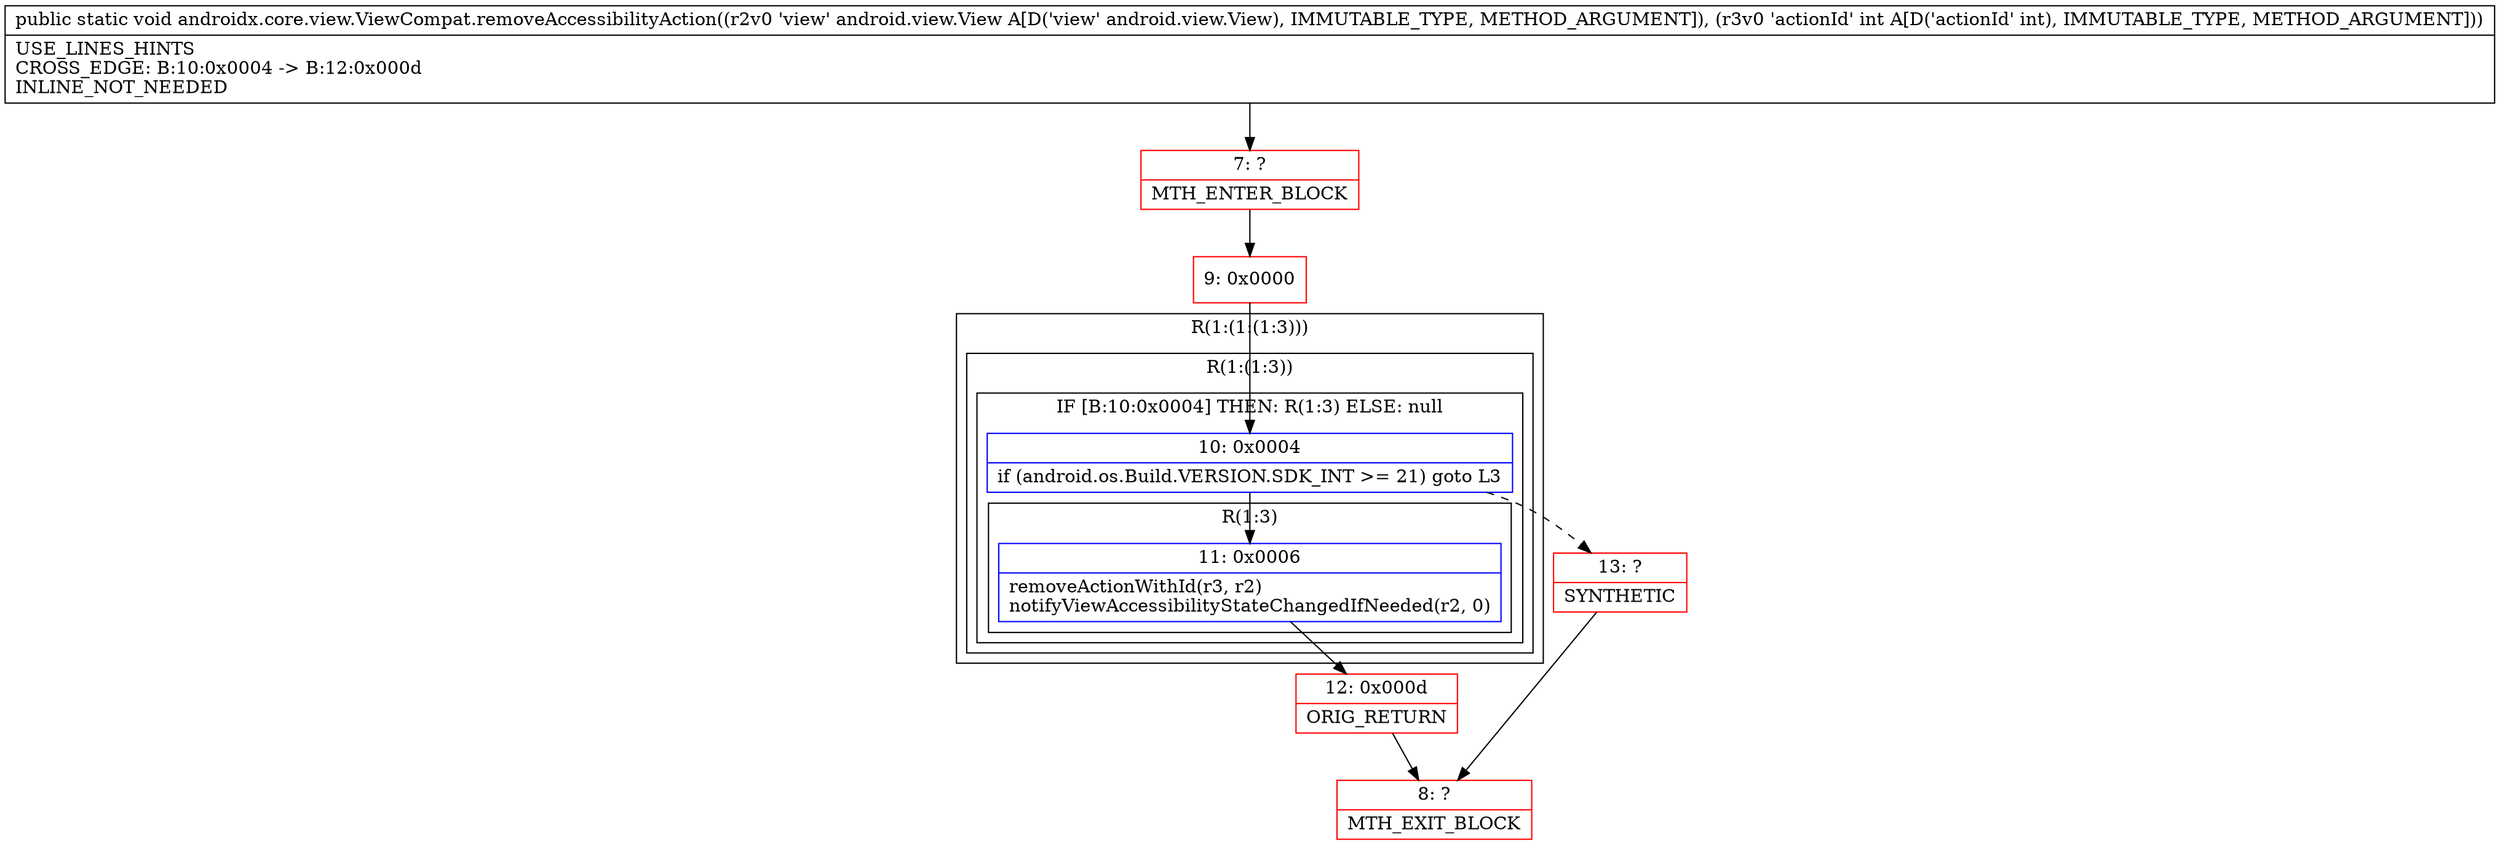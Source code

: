 digraph "CFG forandroidx.core.view.ViewCompat.removeAccessibilityAction(Landroid\/view\/View;I)V" {
subgraph cluster_Region_67836554 {
label = "R(1:(1:(1:3)))";
node [shape=record,color=blue];
subgraph cluster_Region_1750094168 {
label = "R(1:(1:3))";
node [shape=record,color=blue];
subgraph cluster_IfRegion_861916139 {
label = "IF [B:10:0x0004] THEN: R(1:3) ELSE: null";
node [shape=record,color=blue];
Node_10 [shape=record,label="{10\:\ 0x0004|if (android.os.Build.VERSION.SDK_INT \>= 21) goto L3\l}"];
subgraph cluster_Region_1935135166 {
label = "R(1:3)";
node [shape=record,color=blue];
Node_11 [shape=record,label="{11\:\ 0x0006|removeActionWithId(r3, r2)\lnotifyViewAccessibilityStateChangedIfNeeded(r2, 0)\l}"];
}
}
}
}
Node_7 [shape=record,color=red,label="{7\:\ ?|MTH_ENTER_BLOCK\l}"];
Node_9 [shape=record,color=red,label="{9\:\ 0x0000}"];
Node_12 [shape=record,color=red,label="{12\:\ 0x000d|ORIG_RETURN\l}"];
Node_8 [shape=record,color=red,label="{8\:\ ?|MTH_EXIT_BLOCK\l}"];
Node_13 [shape=record,color=red,label="{13\:\ ?|SYNTHETIC\l}"];
MethodNode[shape=record,label="{public static void androidx.core.view.ViewCompat.removeAccessibilityAction((r2v0 'view' android.view.View A[D('view' android.view.View), IMMUTABLE_TYPE, METHOD_ARGUMENT]), (r3v0 'actionId' int A[D('actionId' int), IMMUTABLE_TYPE, METHOD_ARGUMENT]))  | USE_LINES_HINTS\lCROSS_EDGE: B:10:0x0004 \-\> B:12:0x000d\lINLINE_NOT_NEEDED\l}"];
MethodNode -> Node_7;Node_10 -> Node_11;
Node_10 -> Node_13[style=dashed];
Node_11 -> Node_12;
Node_7 -> Node_9;
Node_9 -> Node_10;
Node_12 -> Node_8;
Node_13 -> Node_8;
}

